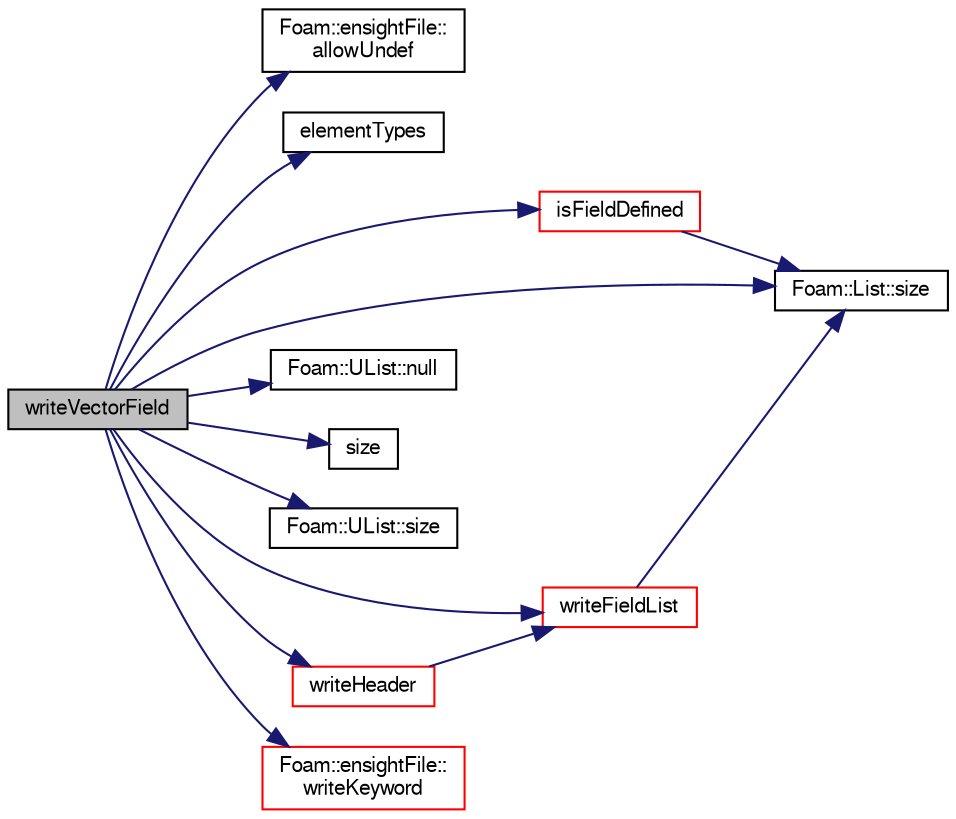 digraph "writeVectorField"
{
  bgcolor="transparent";
  edge [fontname="FreeSans",fontsize="10",labelfontname="FreeSans",labelfontsize="10"];
  node [fontname="FreeSans",fontsize="10",shape=record];
  rankdir="LR";
  Node1200 [label="writeVectorField",height=0.2,width=0.4,color="black", fillcolor="grey75", style="filled", fontcolor="black"];
  Node1200 -> Node1201 [color="midnightblue",fontsize="10",style="solid",fontname="FreeSans"];
  Node1201 [label="Foam::ensightFile::\lallowUndef",height=0.2,width=0.4,color="black",URL="$a21298.html#a60ce45b89e15edce3a8eb3341b0fd8d8",tooltip="Return setting for whether &#39;undef&#39; values are allowed in results. "];
  Node1200 -> Node1202 [color="midnightblue",fontsize="10",style="solid",fontname="FreeSans"];
  Node1202 [label="elementTypes",height=0.2,width=0.4,color="black",URL="$a21306.html#ae388048059af3c0995e9efef5a3ada1c"];
  Node1200 -> Node1203 [color="midnightblue",fontsize="10",style="solid",fontname="FreeSans"];
  Node1203 [label="isFieldDefined",height=0.2,width=0.4,color="red",URL="$a21306.html#a46d7c8f06a0f6f4f25096e727c5e377e",tooltip="check for fully defined fields "];
  Node1203 -> Node1205 [color="midnightblue",fontsize="10",style="solid",fontname="FreeSans"];
  Node1205 [label="Foam::List::size",height=0.2,width=0.4,color="black",URL="$a25694.html#a8a5f6fa29bd4b500caf186f60245b384",tooltip="Override size to be inconsistent with allocated storage. "];
  Node1200 -> Node1206 [color="midnightblue",fontsize="10",style="solid",fontname="FreeSans"];
  Node1206 [label="Foam::UList::null",height=0.2,width=0.4,color="black",URL="$a25698.html#a2e7322c7c1635b690832e63c56dde258",tooltip="Return a null UList. "];
  Node1200 -> Node1205 [color="midnightblue",fontsize="10",style="solid",fontname="FreeSans"];
  Node1200 -> Node1207 [color="midnightblue",fontsize="10",style="solid",fontname="FreeSans"];
  Node1207 [label="size",height=0.2,width=0.4,color="black",URL="$a21306.html#a9facbf0a118d395c89884e45a5ca4e4b",tooltip="number of elements in this part "];
  Node1200 -> Node1208 [color="midnightblue",fontsize="10",style="solid",fontname="FreeSans"];
  Node1208 [label="Foam::UList::size",height=0.2,width=0.4,color="black",URL="$a25698.html#a47b3bf30da1eb3ab8076b5fbe00e0494",tooltip="Return the number of elements in the UList. "];
  Node1200 -> Node1209 [color="midnightblue",fontsize="10",style="solid",fontname="FreeSans"];
  Node1209 [label="writeFieldList",height=0.2,width=0.4,color="red",URL="$a21306.html#aeea53b6120de7397e2a611e71abda4d2",tooltip="write a scalar field for idList "];
  Node1209 -> Node1205 [color="midnightblue",fontsize="10",style="solid",fontname="FreeSans"];
  Node1200 -> Node1258 [color="midnightblue",fontsize="10",style="solid",fontname="FreeSans"];
  Node1258 [label="writeHeader",height=0.2,width=0.4,color="red",URL="$a21306.html#aa355fe4e4eaa9c8f6a74199518a0364d",tooltip="write the part header "];
  Node1258 -> Node1209 [color="midnightblue",fontsize="10",style="solid",fontname="FreeSans"];
  Node1200 -> Node1261 [color="midnightblue",fontsize="10",style="solid",fontname="FreeSans"];
  Node1261 [label="Foam::ensightFile::\lwriteKeyword",height=0.2,width=0.4,color="red",URL="$a21298.html#a4f9ed58c1a14216d9b4155e4b8792a19",tooltip="write element keyword with trailing newline, optionally with undef "];
}
